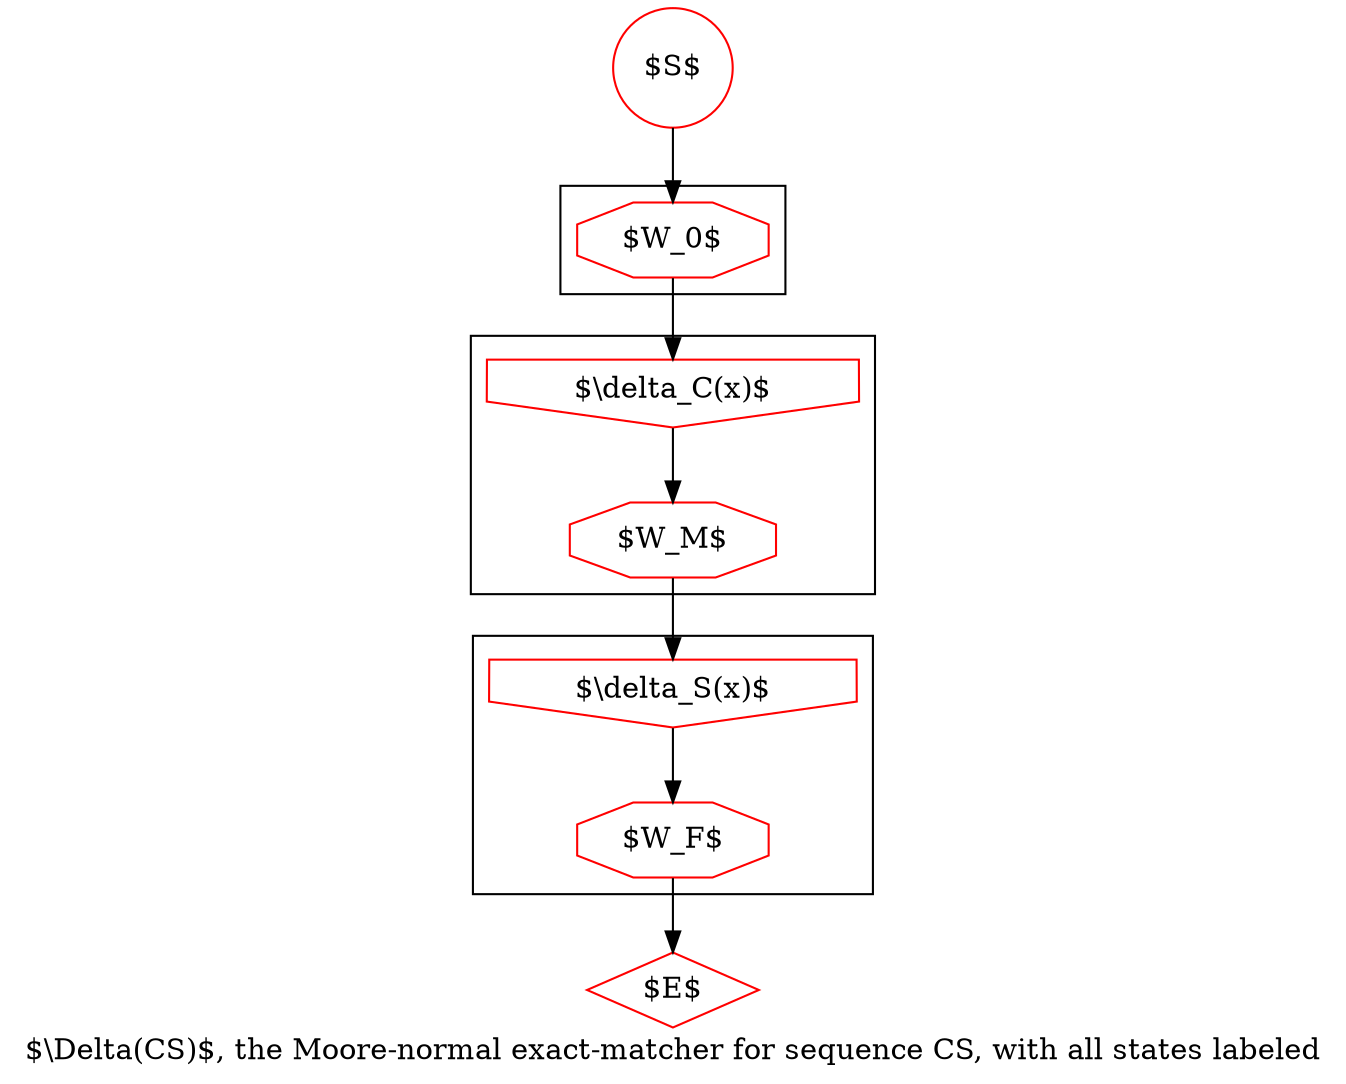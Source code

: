 digraph G {
    S [label="$S$", shape=circle, color=red];
    E [label="$E$", shape=diamond, color=red];

subgraph cluster_0 {
	W0 [label="$W_0$", shape=octagon, color=red];
}
subgraph cluster_1 {
    W1 [label="$W_M$", shape=octagon, color=red];
    D1 [label="$\\delta_C(x)$", shape=invhouse, color=red];
}
subgraph cluster_2 {
    W2 [label="$W_F$", shape=octagon, color=red];
    D2 [label="$\\delta_S(x)$", shape=invhouse, color=red];
}

S->W0->D1->W1->D2->W2->E;

    label="$\\Delta(CS)$, the Moore-normal exact-matcher for sequence CS, with all states labeled";
}
